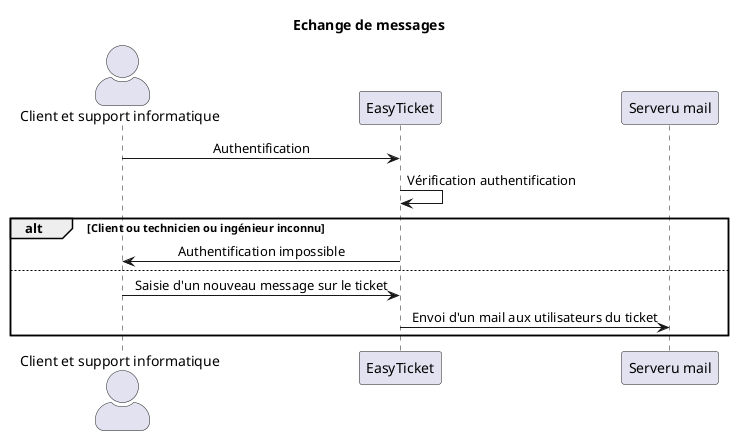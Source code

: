 @startuml

title Echange de messages
skinparam sequenceMessageAlign center
skinparam ActorStyle awesome

actor "Client et support informatique" as c
participant EasyTicket as e
participant "Serveru mail" as s

c -> e: Authentification
e -> e: Vérification authentification
alt Client ou technicien ou ingénieur inconnu
  e -> c: Authentification impossible
else
  c -> e: Saisie d'un nouveau message sur le ticket
  e -> s: Envoi d'un mail aux utilisateurs du ticket
end

@enduml
